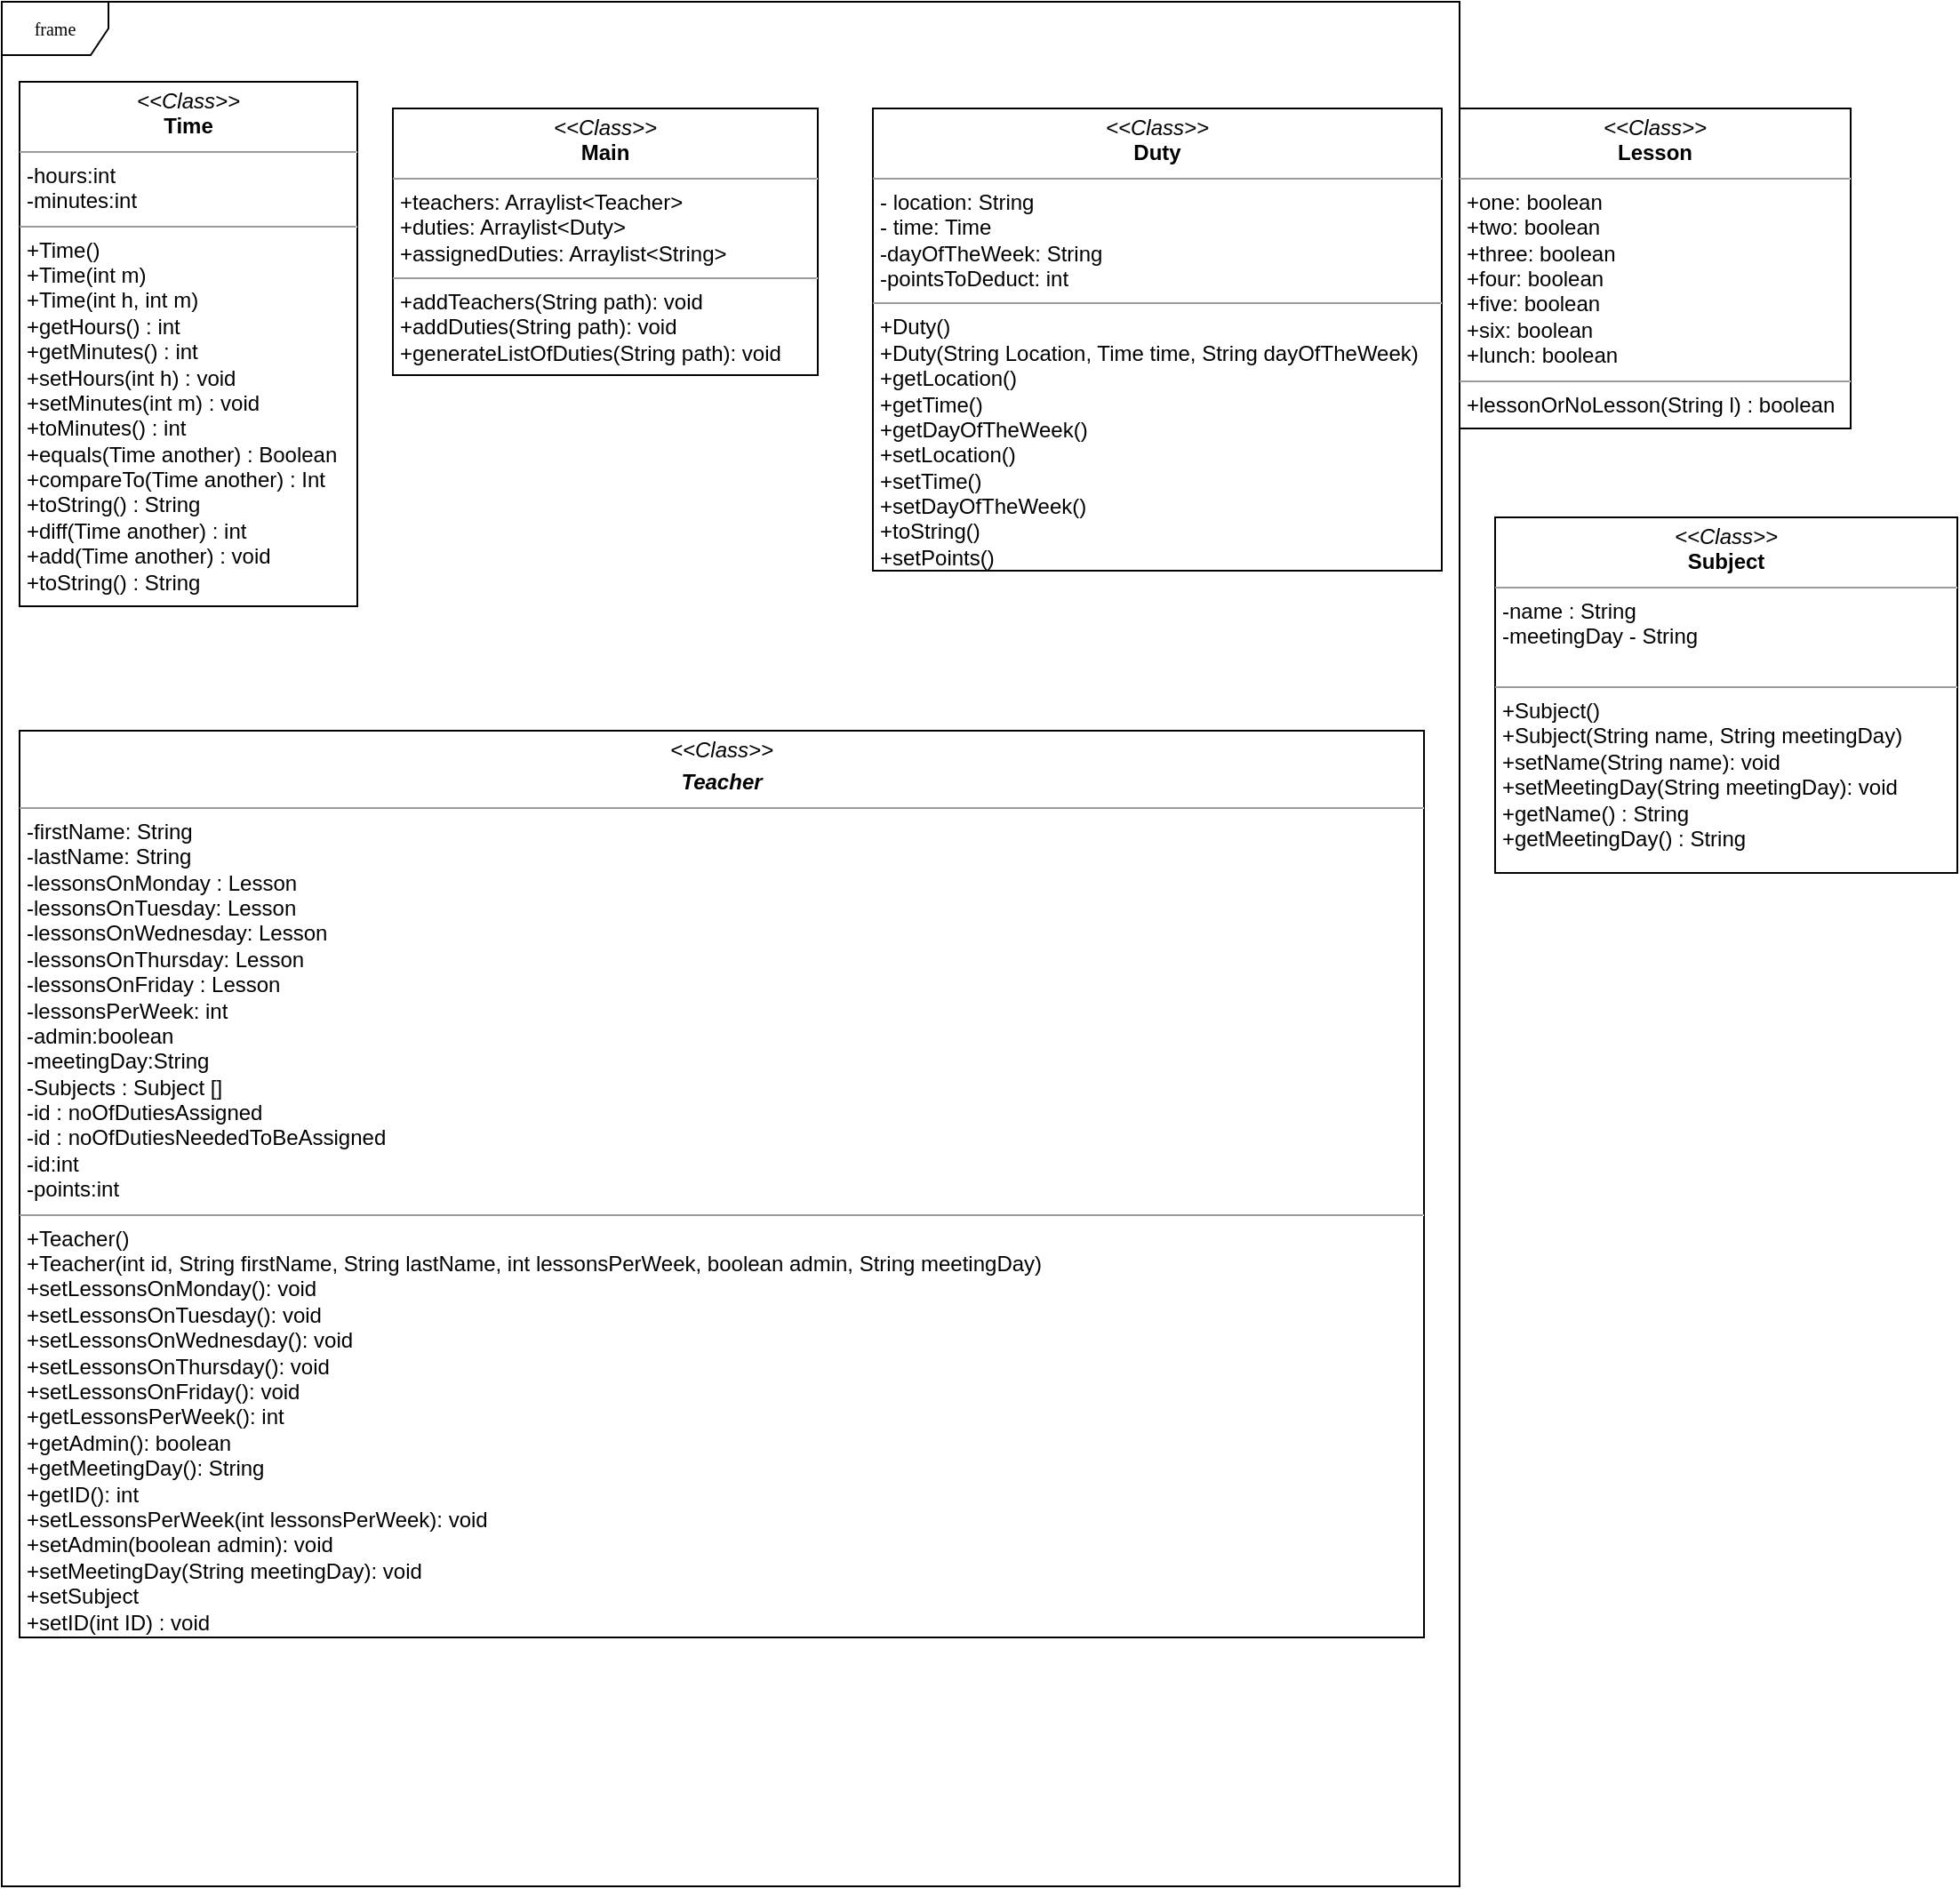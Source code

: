 <mxfile version="13.7.9" type="device"><diagram name="Page-1" id="c4acf3e9-155e-7222-9cf6-157b1a14988f"><mxGraphModel dx="1186" dy="725" grid="1" gridSize="10" guides="1" tooltips="1" connect="1" arrows="1" fold="1" page="1" pageScale="1" pageWidth="850" pageHeight="1100" background="#ffffff" math="0" shadow="0"><root><mxCell id="0"/><mxCell id="1" parent="0"/><mxCell id="17acba5748e5396b-1" value="frame" style="shape=umlFrame;whiteSpace=wrap;html=1;rounded=0;shadow=0;comic=0;labelBackgroundColor=none;strokeWidth=1;fontFamily=Verdana;fontSize=10;align=center;" parent="1" vertex="1"><mxGeometry x="30" y="20" width="820" height="1060" as="geometry"/></mxCell><mxCell id="5d2195bd80daf111-12" value="&lt;p style=&quot;margin: 0px ; margin-top: 4px ; text-align: center&quot;&gt;&lt;i&gt;&amp;lt;&amp;lt;Class&amp;gt;&amp;gt;&lt;/i&gt;&lt;br&gt;&lt;b&gt;Lesson&lt;/b&gt;&lt;/p&gt;&lt;hr size=&quot;1&quot;&gt;&lt;p style=&quot;margin: 0px ; margin-left: 4px&quot;&gt;+one: boolean&lt;br&gt;+two: boolean&lt;/p&gt;&lt;p style=&quot;margin: 0px ; margin-left: 4px&quot;&gt;+three: boolean&lt;/p&gt;&lt;p style=&quot;margin: 0px ; margin-left: 4px&quot;&gt;+four: boolean&lt;/p&gt;&lt;p style=&quot;margin: 0px ; margin-left: 4px&quot;&gt;+five: boolean&lt;/p&gt;&lt;p style=&quot;margin: 0px ; margin-left: 4px&quot;&gt;+six: boolean&lt;/p&gt;&lt;p style=&quot;margin: 0px ; margin-left: 4px&quot;&gt;+lunch: boolean&lt;/p&gt;&lt;hr size=&quot;1&quot;&gt;&lt;p style=&quot;margin: 0px ; margin-left: 4px&quot;&gt;+lessonOrNoLesson(String l) : boolean&lt;/p&gt;" style="verticalAlign=top;align=left;overflow=fill;fontSize=12;fontFamily=Helvetica;html=1;rounded=0;shadow=0;comic=0;labelBackgroundColor=none;strokeWidth=1" parent="1" vertex="1"><mxGeometry x="850" y="80" width="220" height="180" as="geometry"/></mxCell><mxCell id="5d2195bd80daf111-15" value="&lt;p style=&quot;margin: 0px ; margin-top: 4px ; text-align: center&quot;&gt;&lt;i&gt;&amp;lt;&amp;lt;Class&amp;gt;&amp;gt;&lt;/i&gt;&lt;br&gt;&lt;b&gt;Main&lt;/b&gt;&lt;/p&gt;&lt;hr size=&quot;1&quot;&gt;&lt;p style=&quot;margin: 0px ; margin-left: 4px&quot;&gt;+teachers: Arraylist&amp;lt;Teacher&amp;gt;&lt;br&gt;+duties: Arraylist&amp;lt;Duty&amp;gt;&lt;/p&gt;&lt;p style=&quot;margin: 0px ; margin-left: 4px&quot;&gt;+assignedDuties: Arraylist&amp;lt;String&amp;gt;&lt;/p&gt;&lt;hr size=&quot;1&quot;&gt;&lt;p style=&quot;margin: 0px ; margin-left: 4px&quot;&gt;+addTeachers(String path): void&lt;/p&gt;&lt;p style=&quot;margin: 0px ; margin-left: 4px&quot;&gt;+addDuties(String path): void&lt;/p&gt;&lt;p style=&quot;margin: 0px ; margin-left: 4px&quot;&gt;+generateListOfDuties(String path): void&lt;/p&gt;" style="verticalAlign=top;align=left;overflow=fill;fontSize=12;fontFamily=Helvetica;html=1;rounded=0;shadow=0;comic=0;labelBackgroundColor=none;strokeWidth=1" parent="1" vertex="1"><mxGeometry x="250" y="80" width="239" height="150" as="geometry"/></mxCell><mxCell id="5d2195bd80daf111-20" value="&lt;p style=&quot;margin: 0px ; margin-top: 4px ; text-align: center&quot;&gt;&lt;i&gt;&amp;lt;&amp;lt;Class&amp;gt;&amp;gt;&lt;/i&gt;&lt;br&gt;&lt;/p&gt;&lt;p style=&quot;margin: 0px ; margin-top: 4px ; text-align: center&quot;&gt;&lt;b&gt;&lt;i&gt;Teacher&lt;/i&gt;&lt;/b&gt;&lt;/p&gt;&lt;hr size=&quot;1&quot;&gt;&lt;p style=&quot;margin: 0px ; margin-left: 4px&quot;&gt;-firstName: String&lt;br&gt;-lastName: String&lt;/p&gt;&lt;p style=&quot;margin: 0px ; margin-left: 4px&quot;&gt;-lessonsOnMonday : Lesson&lt;/p&gt;&lt;p style=&quot;margin: 0px ; margin-left: 4px&quot;&gt;-lessonsOnTuesday: Lesson&lt;br&gt;&lt;/p&gt;&lt;p style=&quot;margin: 0px ; margin-left: 4px&quot;&gt;-lessonsOnWednesday: Lesson&lt;br&gt;&lt;/p&gt;&lt;p style=&quot;margin: 0px ; margin-left: 4px&quot;&gt;-lessonsOnThursday: Lesson&lt;br&gt;&lt;/p&gt;&lt;p style=&quot;margin: 0px ; margin-left: 4px&quot;&gt;-lessonsOnFriday : Lesson&lt;br&gt;&lt;/p&gt;&lt;p style=&quot;margin: 0px ; margin-left: 4px&quot;&gt;-lessonsPerWeek: int&lt;/p&gt;&lt;p style=&quot;margin: 0px ; margin-left: 4px&quot;&gt;-admin:boolean&lt;/p&gt;&lt;p style=&quot;margin: 0px ; margin-left: 4px&quot;&gt;-meetingDay:String&lt;/p&gt;&lt;p style=&quot;margin: 0px ; margin-left: 4px&quot;&gt;-Subjects : Subject []&lt;/p&gt;&lt;p style=&quot;margin: 0px ; margin-left: 4px&quot;&gt;-id : noOfDutiesAssigned&lt;/p&gt;&lt;p style=&quot;margin: 0px ; margin-left: 4px&quot;&gt;-id : noOfDutiesNeededToBeAssigned&lt;/p&gt;&lt;p style=&quot;margin: 0px ; margin-left: 4px&quot;&gt;-id:int&lt;/p&gt;&lt;p style=&quot;margin: 0px ; margin-left: 4px&quot;&gt;-points:int&lt;/p&gt;&lt;hr size=&quot;1&quot;&gt;&lt;p style=&quot;margin: 0px ; margin-left: 4px&quot;&gt;+Teacher()&lt;/p&gt;&lt;p style=&quot;margin: 0px ; margin-left: 4px&quot;&gt;+Teacher(int id, String firstName, String lastName, int lessonsPerWeek, boolean admin, String meetingDay)&lt;/p&gt;&lt;p style=&quot;margin: 0px ; margin-left: 4px&quot;&gt;+setLessonsOnMonday(): void&lt;/p&gt;&lt;p style=&quot;margin: 0px ; margin-left: 4px&quot;&gt;+setLessonsOnTuesday(): void&lt;/p&gt;&lt;p style=&quot;margin: 0px ; margin-left: 4px&quot;&gt;+setLessonsOnWednesday(): void&lt;/p&gt;&lt;p style=&quot;margin: 0px ; margin-left: 4px&quot;&gt;+setLessonsOnThursday(): void&lt;/p&gt;&lt;p style=&quot;margin: 0px ; margin-left: 4px&quot;&gt;+setLessonsOnFriday(): void&lt;/p&gt;&lt;p style=&quot;margin: 0px ; margin-left: 4px&quot;&gt;+getLessonsPerWeek(): int&lt;/p&gt;&lt;p style=&quot;margin: 0px ; margin-left: 4px&quot;&gt;+getAdmin(): boolean&lt;/p&gt;&lt;p style=&quot;margin: 0px ; margin-left: 4px&quot;&gt;+getMeetingDay(): String&lt;/p&gt;&lt;p style=&quot;margin: 0px ; margin-left: 4px&quot;&gt;+getID(): int&lt;/p&gt;&lt;p style=&quot;margin: 0px ; margin-left: 4px&quot;&gt;+setLessonsPerWeek(int lessonsPerWeek): void&lt;/p&gt;&lt;p style=&quot;margin: 0px ; margin-left: 4px&quot;&gt;+setAdmin(boolean admin): void&lt;/p&gt;&lt;p style=&quot;margin: 0px ; margin-left: 4px&quot;&gt;+setMeetingDay(String meetingDay): void&lt;/p&gt;&lt;p style=&quot;margin: 0px ; margin-left: 4px&quot;&gt;+setSubject&lt;/p&gt;&lt;p style=&quot;margin: 0px ; margin-left: 4px&quot;&gt;+setID(int ID) : void&lt;/p&gt;&lt;p style=&quot;margin: 0px ; margin-left: 4px&quot;&gt;+toString() : String&lt;/p&gt;&lt;p style=&quot;margin: 0px ; margin-left: 4px&quot;&gt;&lt;br&gt;&lt;/p&gt;" style="verticalAlign=top;align=left;overflow=fill;fontSize=12;fontFamily=Helvetica;html=1;rounded=0;shadow=0;comic=0;labelBackgroundColor=none;strokeWidth=1" parent="1" vertex="1"><mxGeometry x="40" y="430" width="790" height="510" as="geometry"/></mxCell><mxCell id="EIASQrG5WMYIMX9wMfnV-2" value="&lt;p style=&quot;margin: 0px ; margin-top: 4px ; text-align: center&quot;&gt;&lt;i&gt;&amp;lt;&amp;lt;Class&amp;gt;&amp;gt;&lt;/i&gt;&lt;br&gt;&lt;b&gt;Time&lt;/b&gt;&lt;/p&gt;&lt;hr size=&quot;1&quot;&gt;&lt;p style=&quot;margin: 0px ; margin-left: 4px&quot;&gt;-hours:int&lt;br&gt;&lt;/p&gt;&lt;p style=&quot;margin: 0px ; margin-left: 4px&quot;&gt;-minutes:int&lt;/p&gt;&lt;hr size=&quot;1&quot;&gt;&lt;p style=&quot;margin: 0px ; margin-left: 4px&quot;&gt;+Time()&lt;/p&gt;&lt;p style=&quot;margin: 0px ; margin-left: 4px&quot;&gt;+Time(int m)&lt;/p&gt;&lt;p style=&quot;margin: 0px ; margin-left: 4px&quot;&gt;+Time(int h, int m)&lt;/p&gt;&lt;p style=&quot;margin: 0px ; margin-left: 4px&quot;&gt;+getHours() : int&lt;/p&gt;&lt;p style=&quot;margin: 0px ; margin-left: 4px&quot;&gt;+getMinutes() : int&lt;/p&gt;&lt;p style=&quot;margin: 0px ; margin-left: 4px&quot;&gt;+setHours(int h) : void&lt;/p&gt;&lt;p style=&quot;margin: 0px ; margin-left: 4px&quot;&gt;+setMinutes(int m) : void&lt;/p&gt;&lt;p style=&quot;margin: 0px ; margin-left: 4px&quot;&gt;+toMinutes() : int&lt;/p&gt;&lt;p style=&quot;margin: 0px ; margin-left: 4px&quot;&gt;+equals(Time another) : Boolean&lt;/p&gt;&lt;p style=&quot;margin: 0px ; margin-left: 4px&quot;&gt;+compareTo(Time another) : Int&lt;/p&gt;&lt;p style=&quot;margin: 0px ; margin-left: 4px&quot;&gt;+toString() : String&lt;/p&gt;&lt;p style=&quot;margin: 0px ; margin-left: 4px&quot;&gt;&lt;span&gt;+diff(Time another) : int&lt;/span&gt;&lt;/p&gt;&lt;p style=&quot;margin: 0px ; margin-left: 4px&quot;&gt;+add(Time another) : void&lt;/p&gt;&lt;p style=&quot;margin: 0px ; margin-left: 4px&quot;&gt;+toString() : String&lt;/p&gt;" style="verticalAlign=top;align=left;overflow=fill;fontSize=12;fontFamily=Helvetica;html=1;rounded=0;shadow=0;comic=0;labelBackgroundColor=none;strokeWidth=1" parent="1" vertex="1"><mxGeometry x="40" y="65" width="190" height="295" as="geometry"/></mxCell><mxCell id="EIASQrG5WMYIMX9wMfnV-3" value="&lt;p style=&quot;margin: 0px ; margin-top: 4px ; text-align: center&quot;&gt;&lt;i&gt;&amp;lt;&amp;lt;Class&amp;gt;&amp;gt;&lt;/i&gt;&lt;br&gt;&lt;b&gt;Duty&lt;/b&gt;&lt;/p&gt;&lt;hr size=&quot;1&quot;&gt;&lt;p style=&quot;margin: 0px ; margin-left: 4px&quot;&gt;-&lt;span&gt;&amp;nbsp;location: String&lt;/span&gt;&lt;/p&gt;&lt;p style=&quot;margin: 0px 0px 0px 4px&quot;&gt;- time: Time&lt;/p&gt;&lt;p style=&quot;margin: 0px 0px 0px 4px&quot;&gt;-dayOfTheWeek: String&lt;/p&gt;&lt;p style=&quot;margin: 0px 0px 0px 4px&quot;&gt;-pointsToDeduct: int&lt;/p&gt;&lt;hr size=&quot;1&quot;&gt;&lt;p style=&quot;margin: 0px ; margin-left: 4px&quot;&gt;+Duty()&lt;br&gt;&lt;/p&gt;&lt;p style=&quot;margin: 0px ; margin-left: 4px&quot;&gt;+Duty(String Location, Time time, String dayOfTheWeek)&lt;/p&gt;&lt;p style=&quot;margin: 0px ; margin-left: 4px&quot;&gt;+getLocation()&lt;/p&gt;&lt;p style=&quot;margin: 0px ; margin-left: 4px&quot;&gt;+getTime()&lt;/p&gt;&lt;p style=&quot;margin: 0px ; margin-left: 4px&quot;&gt;+getDayOfTheWeek()&lt;/p&gt;&lt;p style=&quot;margin: 0px ; margin-left: 4px&quot;&gt;+setLocation()&lt;/p&gt;&lt;p style=&quot;margin: 0px ; margin-left: 4px&quot;&gt;+setTime()&lt;/p&gt;&lt;p style=&quot;margin: 0px ; margin-left: 4px&quot;&gt;+setDayOfTheWeek()&lt;/p&gt;&lt;p style=&quot;margin: 0px ; margin-left: 4px&quot;&gt;+toString()&lt;/p&gt;&lt;p style=&quot;margin: 0px ; margin-left: 4px&quot;&gt;+setPoints()&lt;/p&gt;&lt;p style=&quot;margin: 0px ; margin-left: 4px&quot;&gt;&lt;br&gt;&lt;/p&gt;" style="verticalAlign=top;align=left;overflow=fill;fontSize=12;fontFamily=Helvetica;html=1;rounded=0;shadow=0;comic=0;labelBackgroundColor=none;strokeWidth=1" parent="1" vertex="1"><mxGeometry x="520" y="80" width="320" height="260" as="geometry"/></mxCell><mxCell id="zdjCTQeq0faVsp-Y4odD-1" value="&lt;p style=&quot;margin: 0px ; margin-top: 4px ; text-align: center&quot;&gt;&lt;i&gt;&amp;lt;&amp;lt;Class&amp;gt;&amp;gt;&lt;/i&gt;&lt;br&gt;&lt;b&gt;Subject&lt;/b&gt;&lt;/p&gt;&lt;hr size=&quot;1&quot;&gt;&lt;p style=&quot;margin: 0px ; margin-left: 4px&quot;&gt;-name : String&lt;/p&gt;&lt;p style=&quot;margin: 0px ; margin-left: 4px&quot;&gt;-meetingDay - String&lt;br&gt;&lt;br&gt;&lt;/p&gt;&lt;hr size=&quot;1&quot;&gt;&lt;p style=&quot;margin: 0px ; margin-left: 4px&quot;&gt;+Subject()&lt;/p&gt;&lt;p style=&quot;margin: 0px ; margin-left: 4px&quot;&gt;+Subject(String name, String meetingDay)&lt;/p&gt;&lt;p style=&quot;margin: 0px ; margin-left: 4px&quot;&gt;+setName(String name): void&lt;/p&gt;&lt;p style=&quot;margin: 0px ; margin-left: 4px&quot;&gt;+setMeetingDay(String meetingDay): void&lt;/p&gt;&lt;p style=&quot;margin: 0px ; margin-left: 4px&quot;&gt;+getName() : String&lt;/p&gt;&lt;p style=&quot;margin: 0px ; margin-left: 4px&quot;&gt;+getMeetingDay() : String&lt;/p&gt;&lt;p style=&quot;margin: 0px ; margin-left: 4px&quot;&gt;&lt;br&gt;&lt;/p&gt;" style="verticalAlign=top;align=left;overflow=fill;fontSize=12;fontFamily=Helvetica;html=1;rounded=0;shadow=0;comic=0;labelBackgroundColor=none;strokeWidth=1" vertex="1" parent="1"><mxGeometry x="870" y="310" width="260" height="200" as="geometry"/></mxCell></root></mxGraphModel></diagram></mxfile>